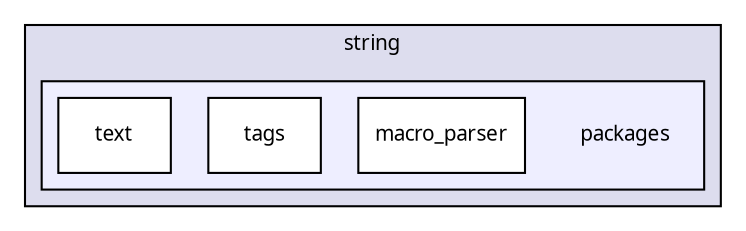 digraph "packages/string/packages/" {
  compound=true
  node [ fontsize="10", fontname="FreeSans.ttf"];
  edge [ labelfontsize="10", labelfontname="FreeSans.ttf"];
  subgraph clusterdir_9411a48ec60ca4bf1faef7f185d1c129 {
    graph [ bgcolor="#ddddee", pencolor="black", label="string" fontname="FreeSans.ttf", fontsize="10", URL="dir_9411a48ec60ca4bf1faef7f185d1c129.html"]
  subgraph clusterdir_0725d84b27bc33cbaf089ab4473b2b1b {
    graph [ bgcolor="#eeeeff", pencolor="black", label="" URL="dir_0725d84b27bc33cbaf089ab4473b2b1b.html"];
    dir_0725d84b27bc33cbaf089ab4473b2b1b [shape=plaintext label="packages"];
    dir_7c2f9975702da7113d720bbeb09693f2 [shape=box label="macro_parser" color="black" fillcolor="white" style="filled" URL="dir_7c2f9975702da7113d720bbeb09693f2.html"];
    dir_3456c750137554fdc464ff380830c14c [shape=box label="tags" color="black" fillcolor="white" style="filled" URL="dir_3456c750137554fdc464ff380830c14c.html"];
    dir_8bac35a1ff96669e8c34ffa35e607d64 [shape=box label="text" color="black" fillcolor="white" style="filled" URL="dir_8bac35a1ff96669e8c34ffa35e607d64.html"];
  }
  }
}
